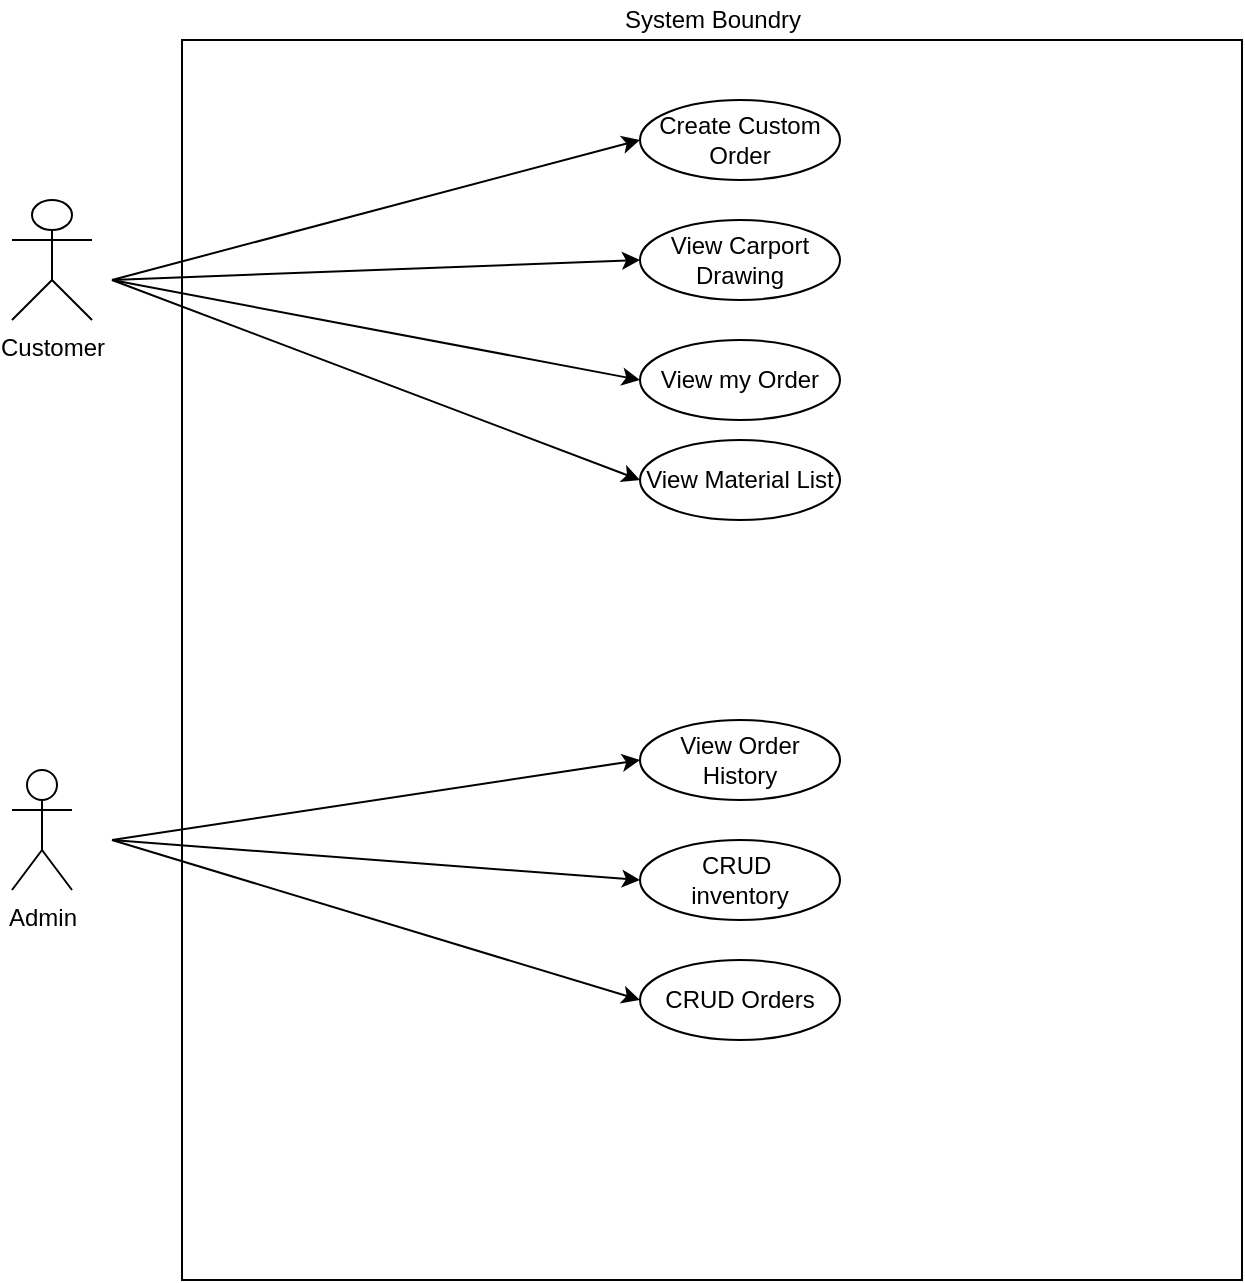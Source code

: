 <mxfile version="14.6.6" type="github">
  <diagram id="ygdzen8UIL2z9Q3izg6u" name="Page-1">
    <mxGraphModel dx="1673" dy="896" grid="1" gridSize="10" guides="1" tooltips="1" connect="1" arrows="1" fold="1" page="1" pageScale="1" pageWidth="827" pageHeight="1169" math="0" shadow="0">
      <root>
        <mxCell id="0" />
        <mxCell id="1" parent="0" />
        <mxCell id="fhKEaw7kfPtzZ2sWskrr-1" value="Customer" style="shape=umlActor;verticalLabelPosition=bottom;verticalAlign=top;html=1;outlineConnect=0;" vertex="1" parent="1">
          <mxGeometry x="100" y="200" width="40" height="60" as="geometry" />
        </mxCell>
        <mxCell id="fhKEaw7kfPtzZ2sWskrr-2" value="Admin" style="shape=umlActor;verticalLabelPosition=bottom;verticalAlign=top;html=1;outlineConnect=0;" vertex="1" parent="1">
          <mxGeometry x="100" y="485" width="30" height="60" as="geometry" />
        </mxCell>
        <mxCell id="fhKEaw7kfPtzZ2sWskrr-5" value="&lt;br&gt;&lt;br&gt;&lt;br&gt;&lt;br&gt;&lt;br&gt;&lt;br&gt;&lt;br&gt;&lt;br&gt;" style="rounded=0;whiteSpace=wrap;html=1;fillColor=none;" vertex="1" parent="1">
          <mxGeometry x="185" y="120" width="530" height="620" as="geometry" />
        </mxCell>
        <mxCell id="fhKEaw7kfPtzZ2sWskrr-6" value="System Boundry" style="text;html=1;align=center;verticalAlign=middle;resizable=0;points=[];autosize=1;strokeColor=none;" vertex="1" parent="1">
          <mxGeometry x="400" y="100" width="100" height="20" as="geometry" />
        </mxCell>
        <mxCell id="fhKEaw7kfPtzZ2sWskrr-7" value="Create Custom Order" style="ellipse;whiteSpace=wrap;html=1;fillColor=none;" vertex="1" parent="1">
          <mxGeometry x="414" y="150" width="100" height="40" as="geometry" />
        </mxCell>
        <mxCell id="fhKEaw7kfPtzZ2sWskrr-9" value="View my Order" style="ellipse;whiteSpace=wrap;html=1;fillColor=none;" vertex="1" parent="1">
          <mxGeometry x="414" y="270" width="100" height="40" as="geometry" />
        </mxCell>
        <mxCell id="fhKEaw7kfPtzZ2sWskrr-10" value="CRUD Orders" style="ellipse;whiteSpace=wrap;html=1;fillColor=none;" vertex="1" parent="1">
          <mxGeometry x="414" y="580" width="100" height="40" as="geometry" />
        </mxCell>
        <mxCell id="fhKEaw7kfPtzZ2sWskrr-12" value="View Order History" style="ellipse;whiteSpace=wrap;html=1;fillColor=none;" vertex="1" parent="1">
          <mxGeometry x="414" y="460" width="100" height="40" as="geometry" />
        </mxCell>
        <mxCell id="fhKEaw7kfPtzZ2sWskrr-13" value="&lt;span&gt;CRUD&amp;nbsp;&lt;/span&gt;&lt;br&gt;&lt;span&gt;inventory&lt;/span&gt;" style="ellipse;whiteSpace=wrap;html=1;fillColor=none;" vertex="1" parent="1">
          <mxGeometry x="414" y="520" width="100" height="40" as="geometry" />
        </mxCell>
        <mxCell id="fhKEaw7kfPtzZ2sWskrr-17" value="" style="endArrow=classic;html=1;entryX=0;entryY=0.5;entryDx=0;entryDy=0;" edge="1" parent="1" target="fhKEaw7kfPtzZ2sWskrr-13">
          <mxGeometry width="50" height="50" relative="1" as="geometry">
            <mxPoint x="150" y="520" as="sourcePoint" />
            <mxPoint x="200" y="470" as="targetPoint" />
          </mxGeometry>
        </mxCell>
        <mxCell id="fhKEaw7kfPtzZ2sWskrr-18" value="" style="endArrow=classic;html=1;entryX=0;entryY=0.5;entryDx=0;entryDy=0;" edge="1" parent="1" target="fhKEaw7kfPtzZ2sWskrr-7">
          <mxGeometry width="50" height="50" relative="1" as="geometry">
            <mxPoint x="150" y="240" as="sourcePoint" />
            <mxPoint x="200" y="190" as="targetPoint" />
          </mxGeometry>
        </mxCell>
        <mxCell id="fhKEaw7kfPtzZ2sWskrr-22" value="" style="endArrow=classic;html=1;entryX=0;entryY=0.5;entryDx=0;entryDy=0;" edge="1" parent="1" target="fhKEaw7kfPtzZ2sWskrr-12">
          <mxGeometry width="50" height="50" relative="1" as="geometry">
            <mxPoint x="150" y="520" as="sourcePoint" />
            <mxPoint x="420" y="440" as="targetPoint" />
          </mxGeometry>
        </mxCell>
        <mxCell id="fhKEaw7kfPtzZ2sWskrr-24" value="View Carport Drawing" style="ellipse;whiteSpace=wrap;html=1;fillColor=none;" vertex="1" parent="1">
          <mxGeometry x="414" y="210" width="100" height="40" as="geometry" />
        </mxCell>
        <mxCell id="fhKEaw7kfPtzZ2sWskrr-26" value="" style="endArrow=classic;html=1;entryX=0;entryY=0.5;entryDx=0;entryDy=0;" edge="1" parent="1" target="fhKEaw7kfPtzZ2sWskrr-24">
          <mxGeometry width="50" height="50" relative="1" as="geometry">
            <mxPoint x="150" y="240" as="sourcePoint" />
            <mxPoint x="420" y="370" as="targetPoint" />
          </mxGeometry>
        </mxCell>
        <mxCell id="fhKEaw7kfPtzZ2sWskrr-28" value="" style="endArrow=classic;html=1;entryX=0;entryY=0.5;entryDx=0;entryDy=0;" edge="1" parent="1" target="fhKEaw7kfPtzZ2sWskrr-9">
          <mxGeometry width="50" height="50" relative="1" as="geometry">
            <mxPoint x="150" y="240" as="sourcePoint" />
            <mxPoint x="420" y="370" as="targetPoint" />
          </mxGeometry>
        </mxCell>
        <mxCell id="fhKEaw7kfPtzZ2sWskrr-33" value="" style="endArrow=classic;html=1;entryX=0;entryY=0.5;entryDx=0;entryDy=0;" edge="1" parent="1" target="fhKEaw7kfPtzZ2sWskrr-10">
          <mxGeometry width="50" height="50" relative="1" as="geometry">
            <mxPoint x="150" y="520" as="sourcePoint" />
            <mxPoint x="420" y="370" as="targetPoint" />
          </mxGeometry>
        </mxCell>
        <mxCell id="fhKEaw7kfPtzZ2sWskrr-35" value="View Material List" style="ellipse;whiteSpace=wrap;html=1;fillColor=none;" vertex="1" parent="1">
          <mxGeometry x="414" y="320" width="100" height="40" as="geometry" />
        </mxCell>
        <mxCell id="fhKEaw7kfPtzZ2sWskrr-36" value="" style="endArrow=classic;html=1;entryX=0;entryY=0.5;entryDx=0;entryDy=0;" edge="1" parent="1" target="fhKEaw7kfPtzZ2sWskrr-35">
          <mxGeometry width="50" height="50" relative="1" as="geometry">
            <mxPoint x="150" y="240" as="sourcePoint" />
            <mxPoint x="420" y="370" as="targetPoint" />
          </mxGeometry>
        </mxCell>
      </root>
    </mxGraphModel>
  </diagram>
</mxfile>
